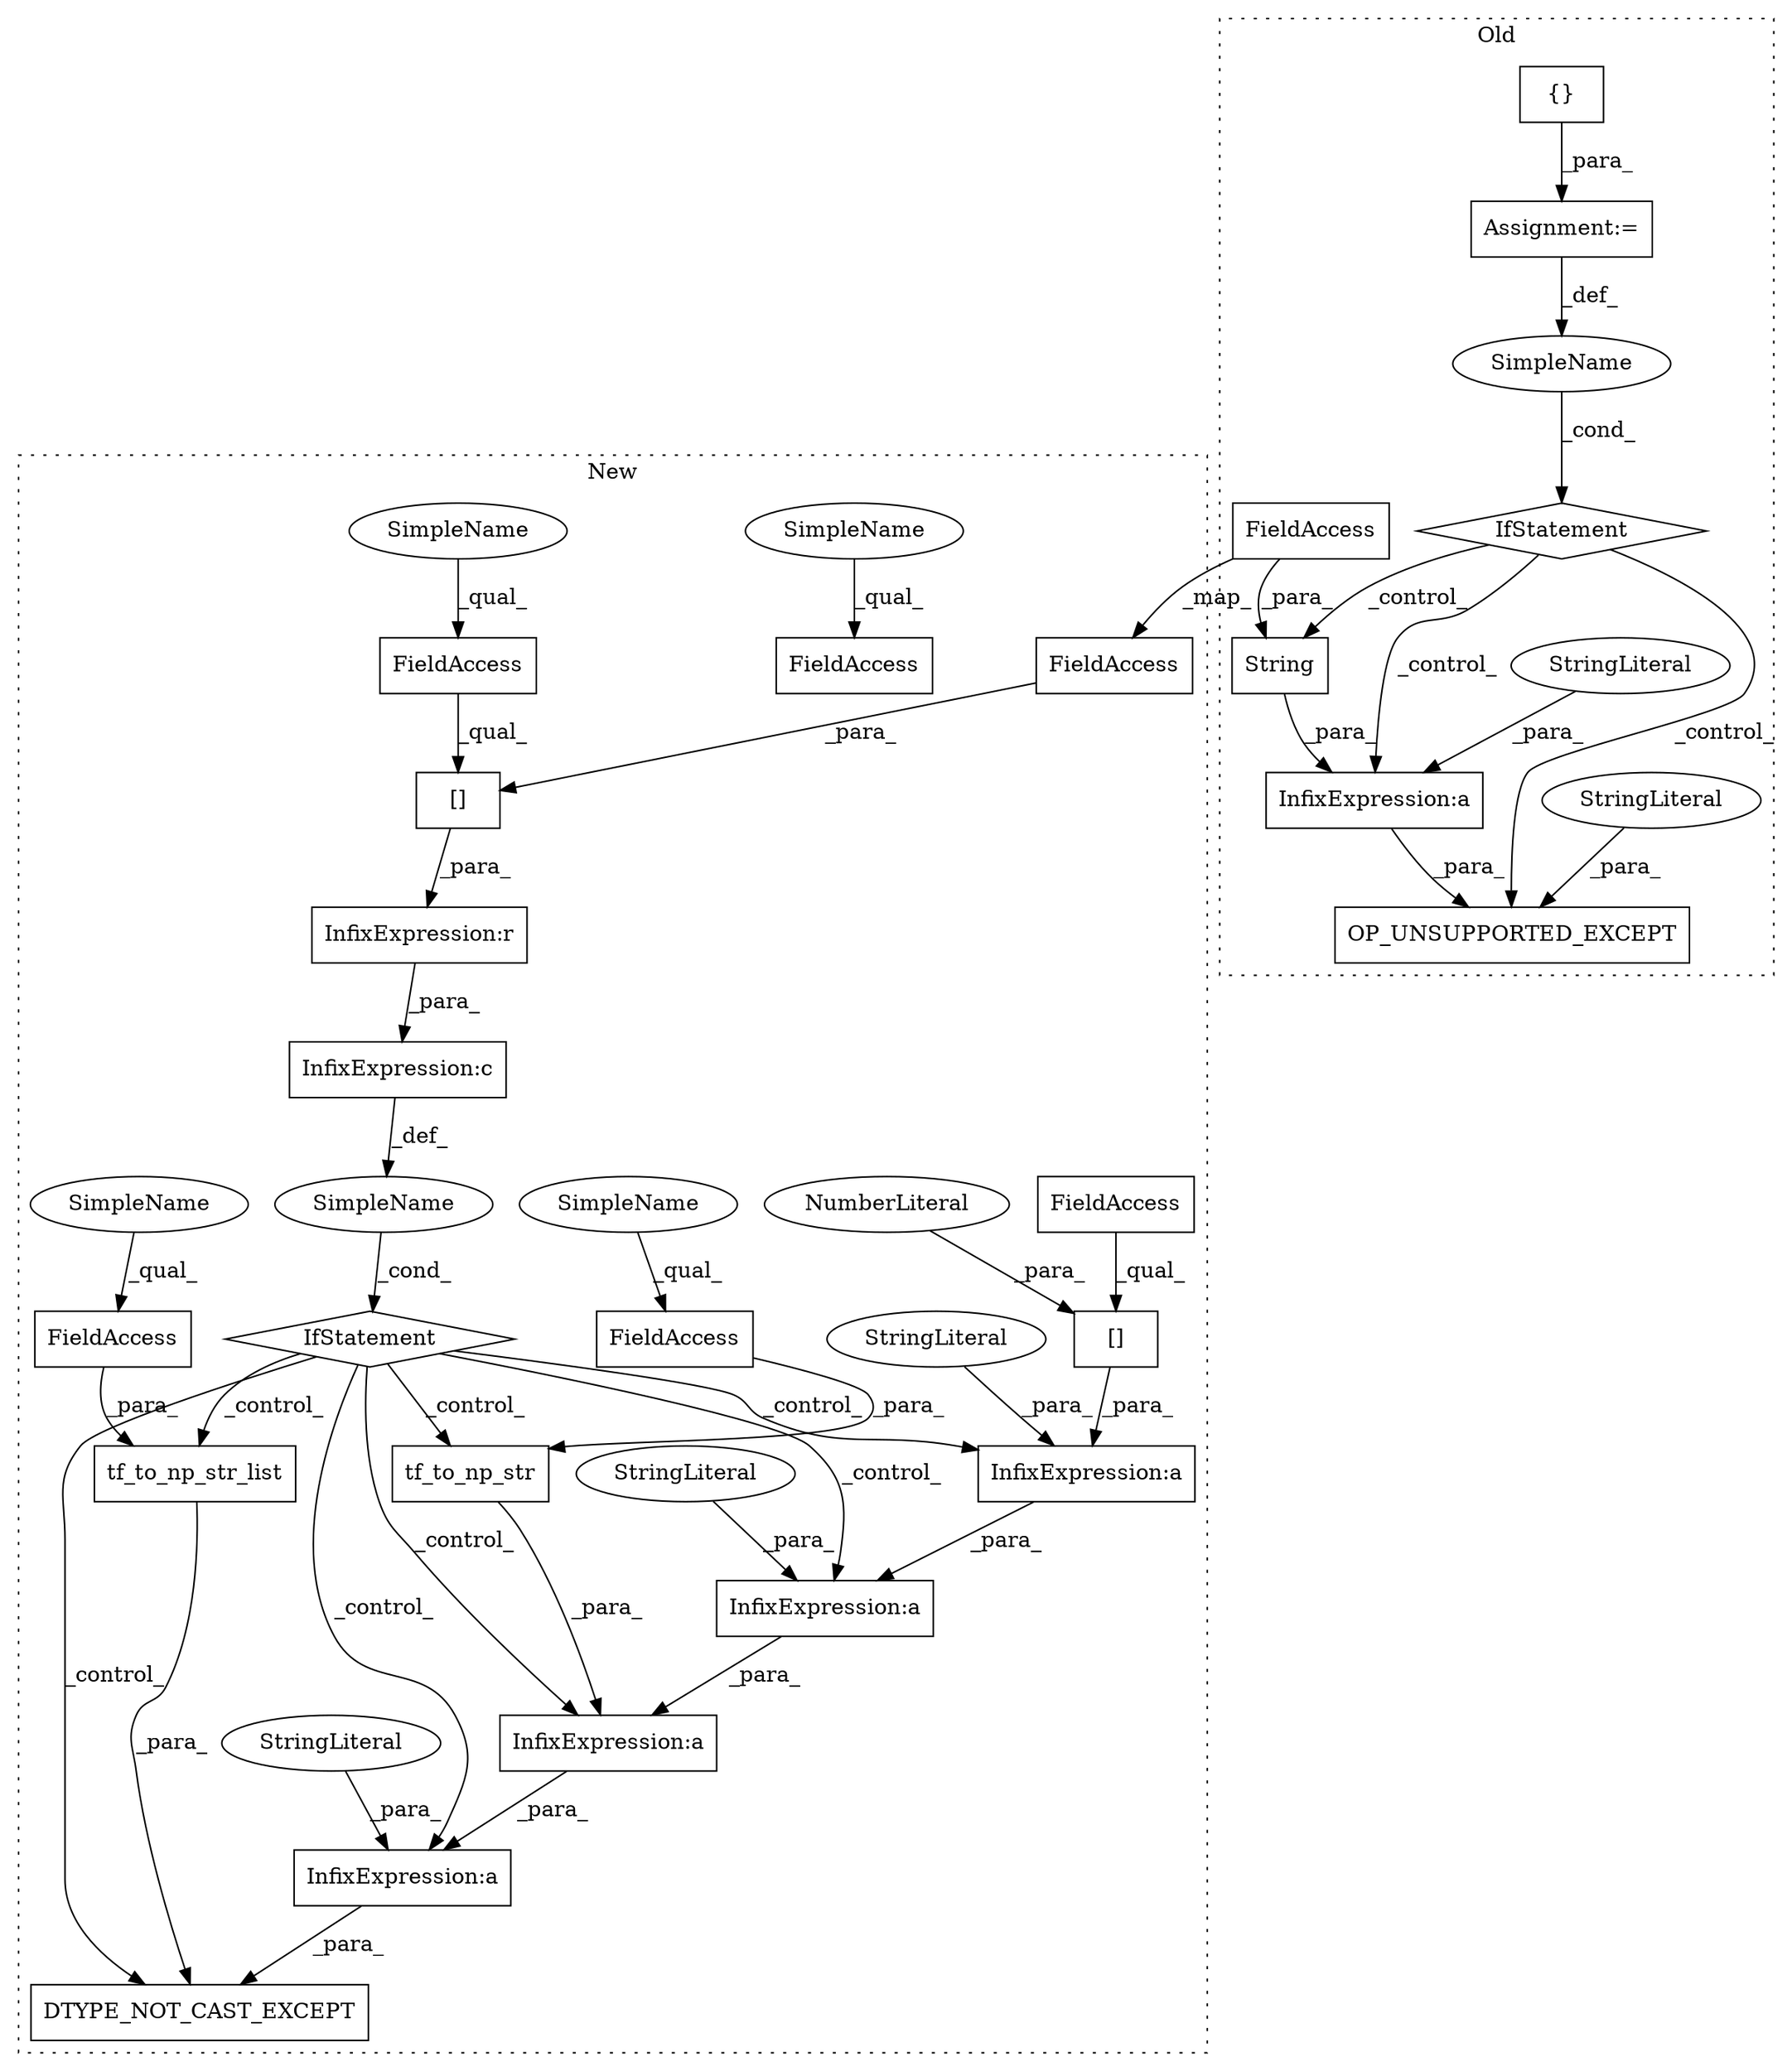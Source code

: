 digraph G {
subgraph cluster0 {
1 [label="IfStatement" a="25" s="698,734" l="8,2" shape="diamond"];
22 [label="InfixExpression:a" a="27" s="794" l="3" shape="box"];
23 [label="SimpleName" a="42" s="" l="" shape="ellipse"];
24 [label="String" a="32" s="797,811" l="7,1" shape="box"];
27 [label="OP_UNSUPPORTED_EXCEPT" a="32" s="754,825" l="22,1" shape="box"];
28 [label="StringLiteral" a="45" s="813" l="12" shape="ellipse"];
29 [label="StringLiteral" a="45" s="776" l="18" shape="ellipse"];
31 [label="FieldAccess" a="22" s="804" l="7" shape="box"];
32 [label="{}" a="4" s="497,601" l="1,1" shape="box"];
33 [label="Assignment:=" a="7" s="479" l="1" shape="box"];
label = "Old";
style="dotted";
}
subgraph cluster1 {
2 [label="DTYPE_NOT_CAST_EXCEPT" a="32" s="1094,1292" l="22,1" shape="box"];
3 [label="InfixExpression:a" a="27" s="1222" l="3" shape="box"];
4 [label="InfixExpression:a" a="27" s="1149" l="3" shape="box"];
5 [label="InfixExpression:a" a="27" s="1172" l="3" shape="box"];
6 [label="InfixExpression:a" a="27" s="1131" l="3" shape="box"];
7 [label="[]" a="2" s="1134,1147" l="12,1" shape="box"];
8 [label="NumberLiteral" a="34" s="1146" l="1" shape="ellipse"];
9 [label="InfixExpression:c" a="27" s="1039" l="4" shape="box"];
10 [label="tf_to_np_str_list" a="32" s="1254,1291" l="18,1" shape="box"];
11 [label="SimpleName" a="42" s="" l="" shape="ellipse"];
12 [label="tf_to_np_str" a="32" s="1200,1220" l="13,1" shape="box"];
13 [label="StringLiteral" a="45" s="1119" l="12" shape="ellipse"];
14 [label="StringLiteral" a="45" s="1225" l="3" shape="ellipse"];
15 [label="StringLiteral" a="45" s="1152" l="19" shape="ellipse"];
16 [label="InfixExpression:r" a="27" s="1065" l="4" shape="box"];
17 [label="[]" a="2" s="1044,1064" l="13,1" shape="box"];
18 [label="FieldAccess" a="22" s="1272" l="19" shape="box"];
19 [label="FieldAccess" a="22" s="1134" l="11" shape="box"];
20 [label="FieldAccess" a="22" s="1044" l="12" shape="box"];
21 [label="IfStatement" a="25" s="1006,1074" l="4,2" shape="diamond"];
25 [label="FieldAccess" a="22" s="1026" l="12" shape="box"];
26 [label="FieldAccess" a="22" s="1213" l="7" shape="box"];
30 [label="FieldAccess" a="22" s="1057" l="7" shape="box"];
34 [label="SimpleName" a="42" s="1213" l="1" shape="ellipse"];
35 [label="SimpleName" a="42" s="1026" l="3" shape="ellipse"];
36 [label="SimpleName" a="42" s="1272" l="3" shape="ellipse"];
37 [label="SimpleName" a="42" s="1044" l="3" shape="ellipse"];
label = "New";
style="dotted";
}
1 -> 24 [label="_control_"];
1 -> 22 [label="_control_"];
1 -> 27 [label="_control_"];
3 -> 2 [label="_para_"];
4 -> 5 [label="_para_"];
5 -> 3 [label="_para_"];
6 -> 4 [label="_para_"];
7 -> 6 [label="_para_"];
8 -> 7 [label="_para_"];
9 -> 11 [label="_def_"];
10 -> 2 [label="_para_"];
11 -> 21 [label="_cond_"];
12 -> 5 [label="_para_"];
13 -> 6 [label="_para_"];
14 -> 3 [label="_para_"];
15 -> 4 [label="_para_"];
16 -> 9 [label="_para_"];
17 -> 16 [label="_para_"];
18 -> 10 [label="_para_"];
19 -> 7 [label="_qual_"];
20 -> 17 [label="_qual_"];
21 -> 12 [label="_control_"];
21 -> 5 [label="_control_"];
21 -> 10 [label="_control_"];
21 -> 4 [label="_control_"];
21 -> 6 [label="_control_"];
21 -> 2 [label="_control_"];
21 -> 3 [label="_control_"];
22 -> 27 [label="_para_"];
23 -> 1 [label="_cond_"];
24 -> 22 [label="_para_"];
26 -> 12 [label="_para_"];
28 -> 27 [label="_para_"];
29 -> 22 [label="_para_"];
30 -> 17 [label="_para_"];
31 -> 30 [label="_map_"];
31 -> 24 [label="_para_"];
32 -> 33 [label="_para_"];
33 -> 23 [label="_def_"];
34 -> 26 [label="_qual_"];
35 -> 25 [label="_qual_"];
36 -> 18 [label="_qual_"];
37 -> 20 [label="_qual_"];
}